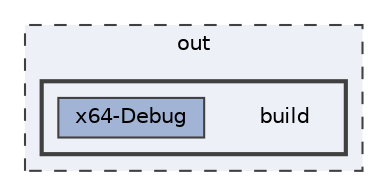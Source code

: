 digraph "out/build"
{
 // LATEX_PDF_SIZE
  bgcolor="transparent";
  edge [fontname=Helvetica,fontsize=10,labelfontname=Helvetica,labelfontsize=10];
  node [fontname=Helvetica,fontsize=10,shape=box,height=0.2,width=0.4];
  compound=true
  subgraph clusterdir_f09d564695a8a7f5713b0ef37bdf7d31 {
    graph [ bgcolor="#edf0f7", pencolor="grey25", label="out", fontname=Helvetica,fontsize=10 style="filled,dashed", URL="dir_f09d564695a8a7f5713b0ef37bdf7d31.html",tooltip=""]
  subgraph clusterdir_26e161bd706b689737ea0ef524ddc480 {
    graph [ bgcolor="#edf0f7", pencolor="grey25", label="", fontname=Helvetica,fontsize=10 style="filled,bold", URL="dir_26e161bd706b689737ea0ef524ddc480.html",tooltip=""]
    dir_26e161bd706b689737ea0ef524ddc480 [shape=plaintext, label="build"];
  dir_e3da2e21cd04b3876441f71203b18d9f [label="x64-Debug", fillcolor="#a2b4d6", color="grey25", style="filled", URL="dir_e3da2e21cd04b3876441f71203b18d9f.html",tooltip=""];
  }
  }
}

